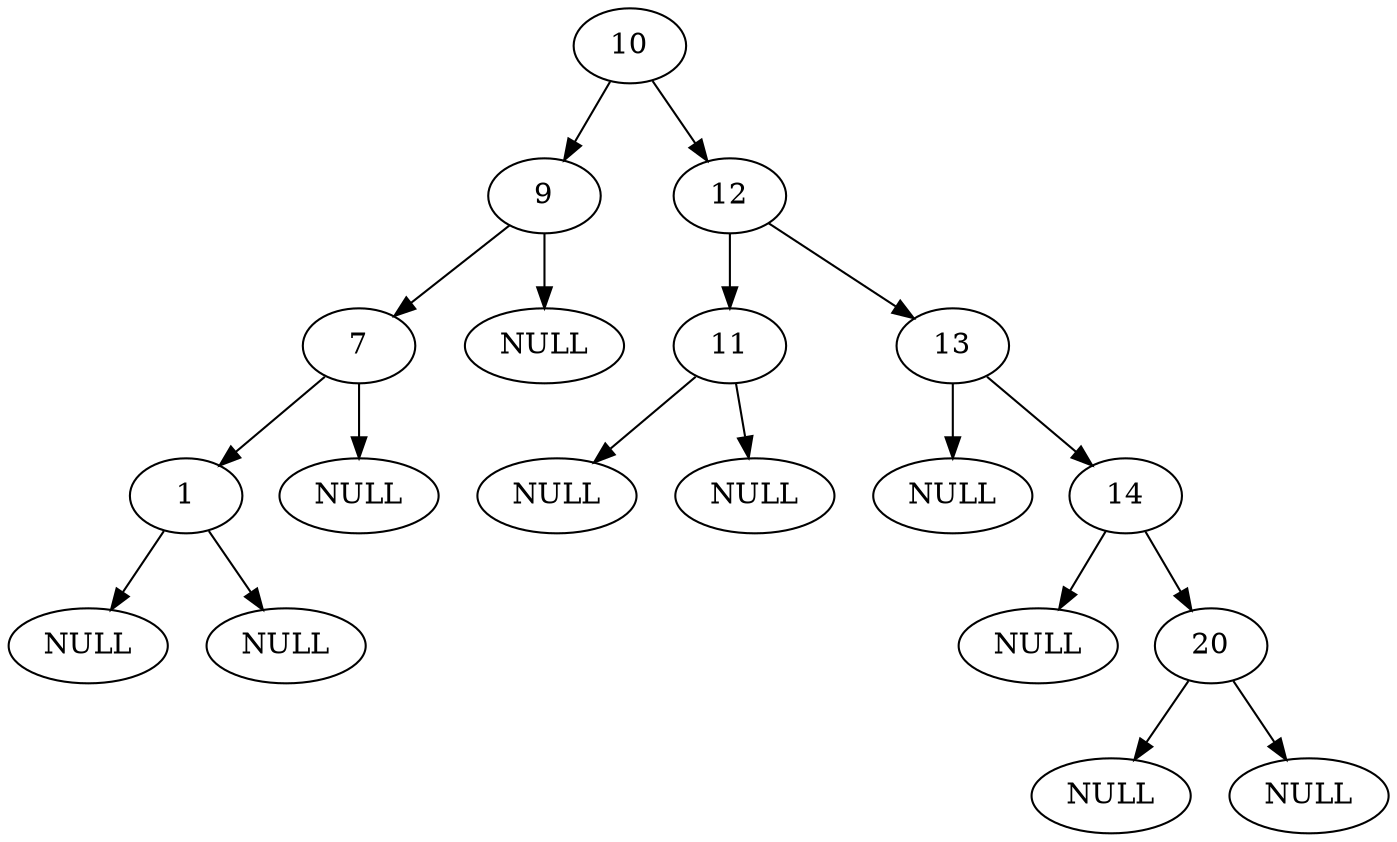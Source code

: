 digraph G {
    NULL0 [label="NULL"];
    "1" -> NULL0;
    "7" -> "1";
    NULL1 [label="NULL"];
    "1" -> NULL1;
    "9" -> "7";
    NULL2 [label="NULL"];
    "7" -> NULL2;
    "10" -> "9";
    NULL3 [label="NULL"];
    "9" -> NULL3;
    NULL4 [label="NULL"];
    "11" -> NULL4;
    "12" -> "11";
    NULL5 [label="NULL"];
    "11" -> NULL5;
    "10" -> "12";
    NULL6 [label="NULL"];
    "13" -> NULL6;
    "12" -> "13";
    NULL7 [label="NULL"];
    "14" -> NULL7;
    "13" -> "14";
    NULL8 [label="NULL"];
    "20" -> NULL8;
    "14" -> "20";
    NULL9 [label="NULL"];
    "20" -> NULL9;
}

